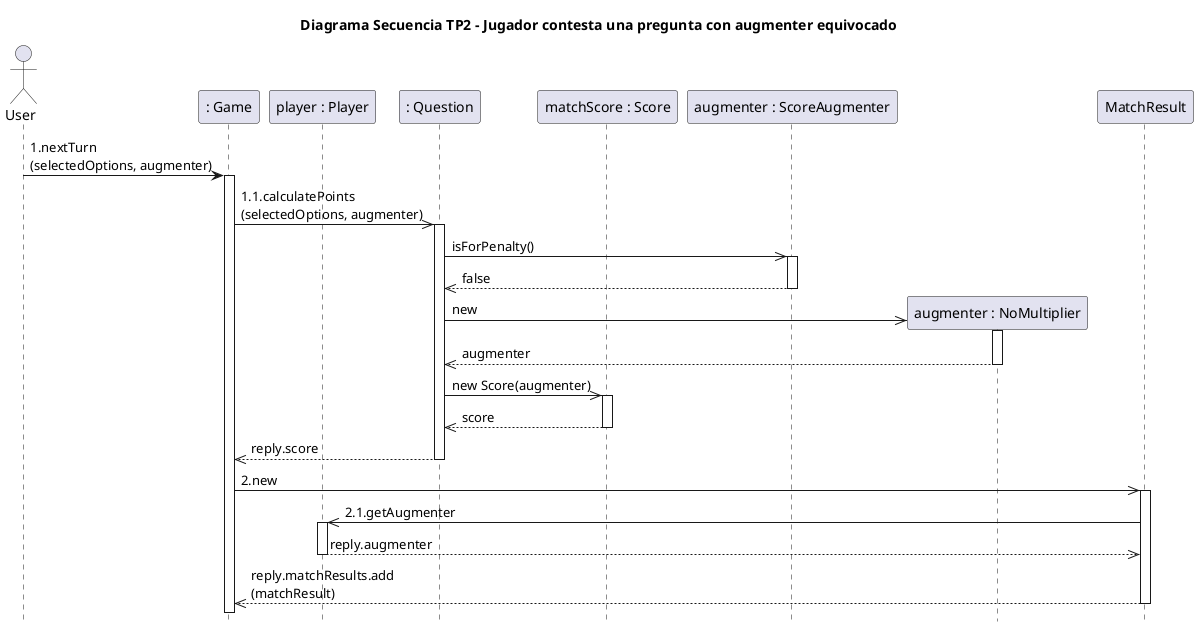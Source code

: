 @startuml

actor User
title Diagrama Secuencia TP2 - Jugador contesta una pregunta con augmenter equivocado
hide footbox

participant ": Game" as game
participant "player : Player" as player
participant ": Question" as question
participant "matchScore : Score" as score
participant "augmenter : ScoreAugmenter" as augmenter
participant "augmenter : NoMultiplier" as noAugmenter


User -> game:1.nextTurn\n(selectedOptions, augmenter)
activate game
game->>question:1.1.calculatePoints\n(selectedOptions, augmenter)
activate question
question ->> augmenter:isForPenalty()
activate augmenter
augmenter -->> question:false
deactivate augmenter
question ->> noAugmenter**:new
activate noAugmenter
noAugmenter -->> question:augmenter
deactivate noAugmenter
question ->> score:new Score(augmenter)
activate score
score -->> question:score
deactivate score
question -->>game:reply.score
deactivate question
game->>MatchResult:2.new
activate MatchResult
MatchResult->>player:2.1.getAugmenter
activate player
player-->>MatchResult:reply.augmenter
deactivate player
MatchResult-->>game:reply.matchResults.add\n(matchResult)
deactivate MatchResult

@enduml